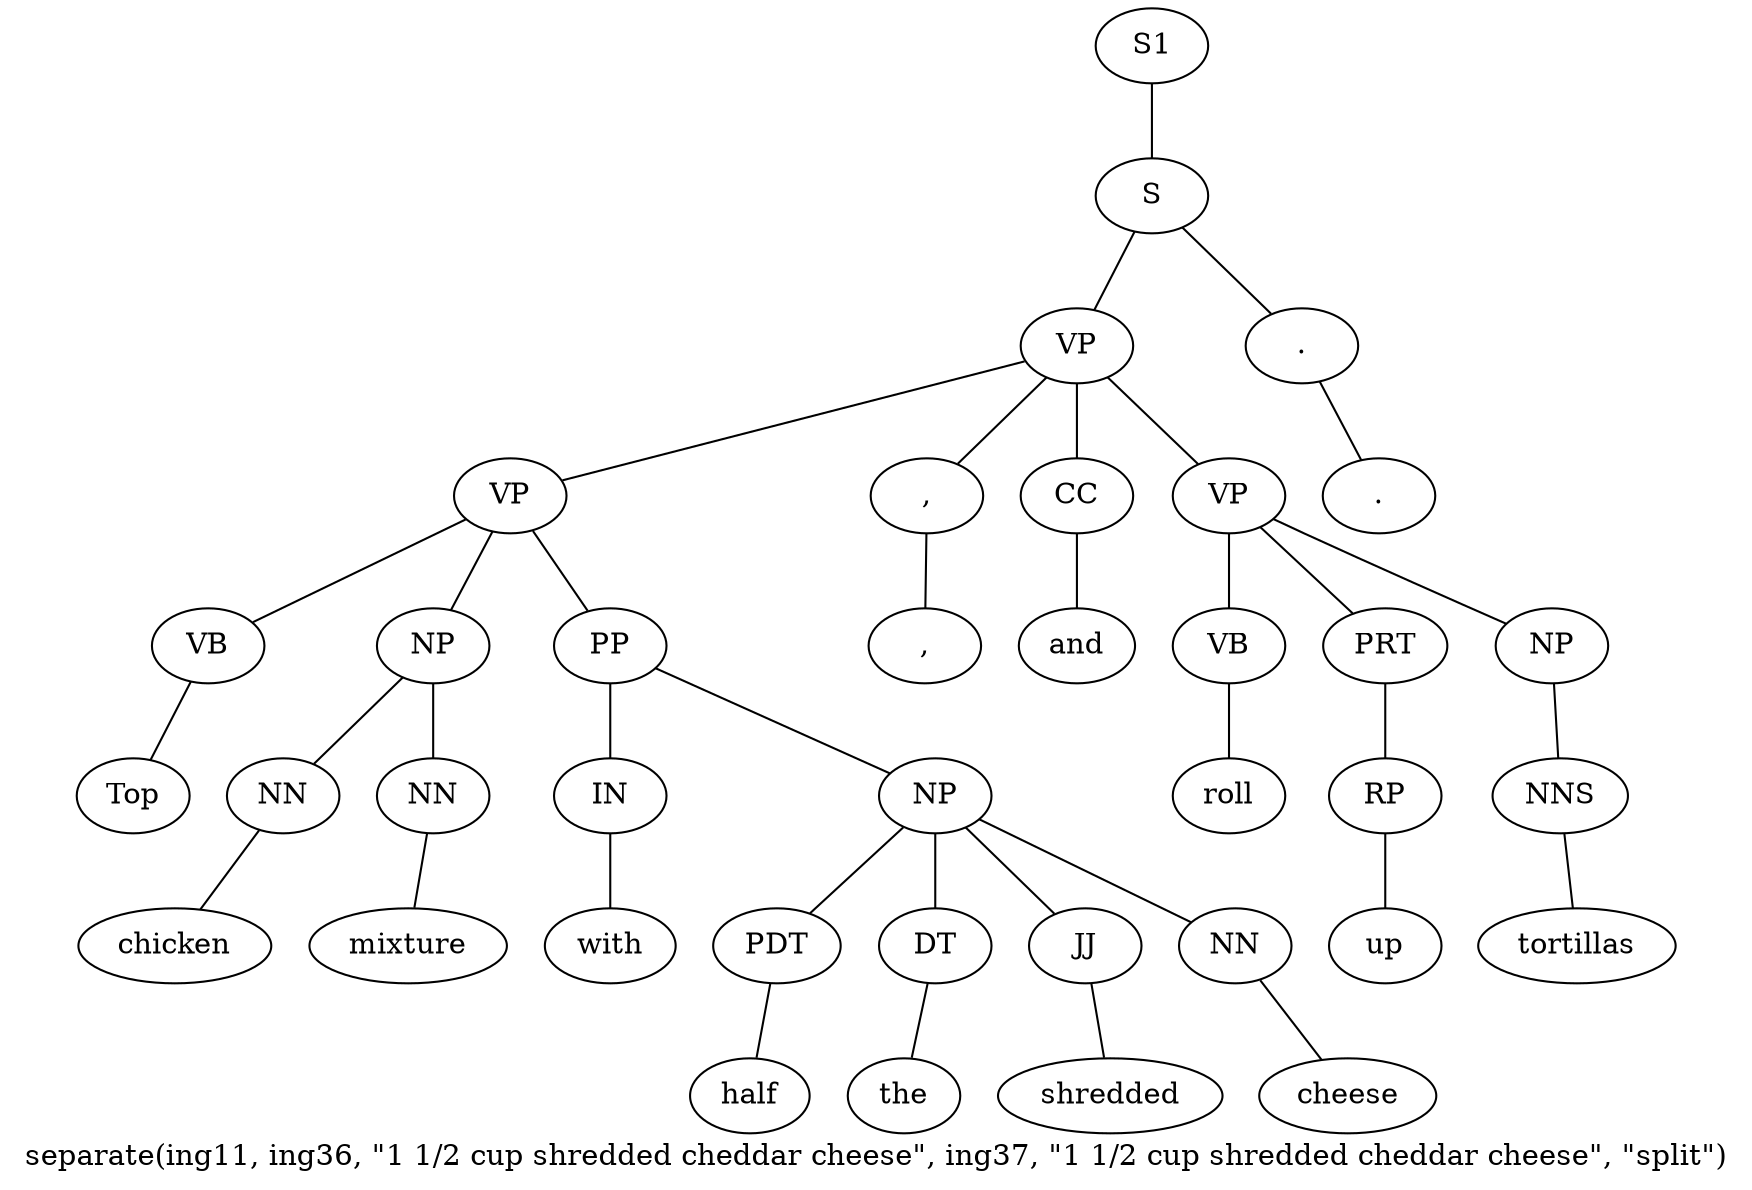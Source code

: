 graph SyntaxGraph {
	label = "separate(ing11, ing36, \"1 1/2 cup shredded cheddar cheese\", ing37, \"1 1/2 cup shredded cheddar cheese\", \"split\")";
	Node0 [label="S1"];
	Node1 [label="S"];
	Node2 [label="VP"];
	Node3 [label="VP"];
	Node4 [label="VB"];
	Node5 [label="Top"];
	Node6 [label="NP"];
	Node7 [label="NN"];
	Node8 [label="chicken"];
	Node9 [label="NN"];
	Node10 [label="mixture"];
	Node11 [label="PP"];
	Node12 [label="IN"];
	Node13 [label="with"];
	Node14 [label="NP"];
	Node15 [label="PDT"];
	Node16 [label="half"];
	Node17 [label="DT"];
	Node18 [label="the"];
	Node19 [label="JJ"];
	Node20 [label="shredded"];
	Node21 [label="NN"];
	Node22 [label="cheese"];
	Node23 [label=","];
	Node24 [label=","];
	Node25 [label="CC"];
	Node26 [label="and"];
	Node27 [label="VP"];
	Node28 [label="VB"];
	Node29 [label="roll"];
	Node30 [label="PRT"];
	Node31 [label="RP"];
	Node32 [label="up"];
	Node33 [label="NP"];
	Node34 [label="NNS"];
	Node35 [label="tortillas"];
	Node36 [label="."];
	Node37 [label="."];

	Node0 -- Node1;
	Node1 -- Node2;
	Node1 -- Node36;
	Node2 -- Node3;
	Node2 -- Node23;
	Node2 -- Node25;
	Node2 -- Node27;
	Node3 -- Node4;
	Node3 -- Node6;
	Node3 -- Node11;
	Node4 -- Node5;
	Node6 -- Node7;
	Node6 -- Node9;
	Node7 -- Node8;
	Node9 -- Node10;
	Node11 -- Node12;
	Node11 -- Node14;
	Node12 -- Node13;
	Node14 -- Node15;
	Node14 -- Node17;
	Node14 -- Node19;
	Node14 -- Node21;
	Node15 -- Node16;
	Node17 -- Node18;
	Node19 -- Node20;
	Node21 -- Node22;
	Node23 -- Node24;
	Node25 -- Node26;
	Node27 -- Node28;
	Node27 -- Node30;
	Node27 -- Node33;
	Node28 -- Node29;
	Node30 -- Node31;
	Node31 -- Node32;
	Node33 -- Node34;
	Node34 -- Node35;
	Node36 -- Node37;
}